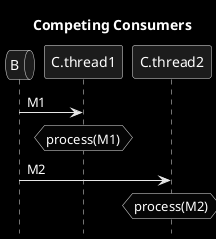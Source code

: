 @startuml
title Competing Consumers
hide footbox
skinparam monochrome reverse
queue B

B->C.thread1: M1
hnote over C.thread1: process(M1)
B->C.thread2: M2
hnote over C.thread2: process(M2)
@enduml
